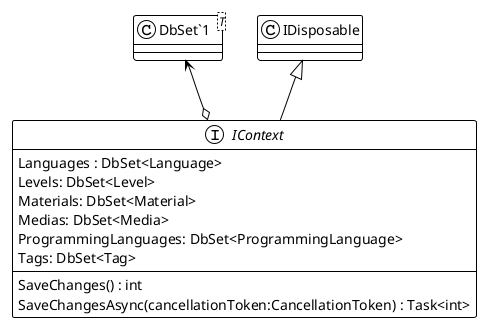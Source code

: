 @startuml
!theme plain
interface IContext {
    SaveChanges() : int
    SaveChangesAsync(cancellationToken:CancellationToken) : Task<int>
Languages : DbSet<Language>
Levels: DbSet<Level>
Materials: DbSet<Material>
Medias: DbSet<Media>
ProgrammingLanguages: DbSet<ProgrammingLanguage>
Tags: DbSet<Tag>
}
class "DbSet`1"<T> {
}
IDisposable <|-- IContext
"DbSet`1" <-d-o IContext
@enduml
